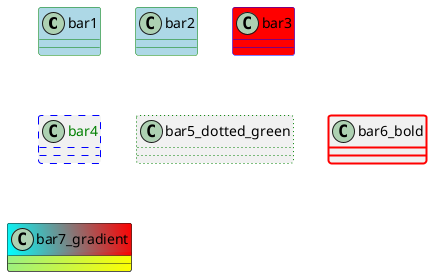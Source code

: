 @startuml
class bar1 #line:green;back:lightblue
class bar2 #lightblue;line:green
class bar3 #back:red;line:0000FF
class bar4 #line.dashed:blue;text:green
class bar5_dotted_green #line.dotted:green
class bar6_bold #line.bold:red
class bar7_gradient #lightgreen/yellow;header:cyan\FF0000
@enduml